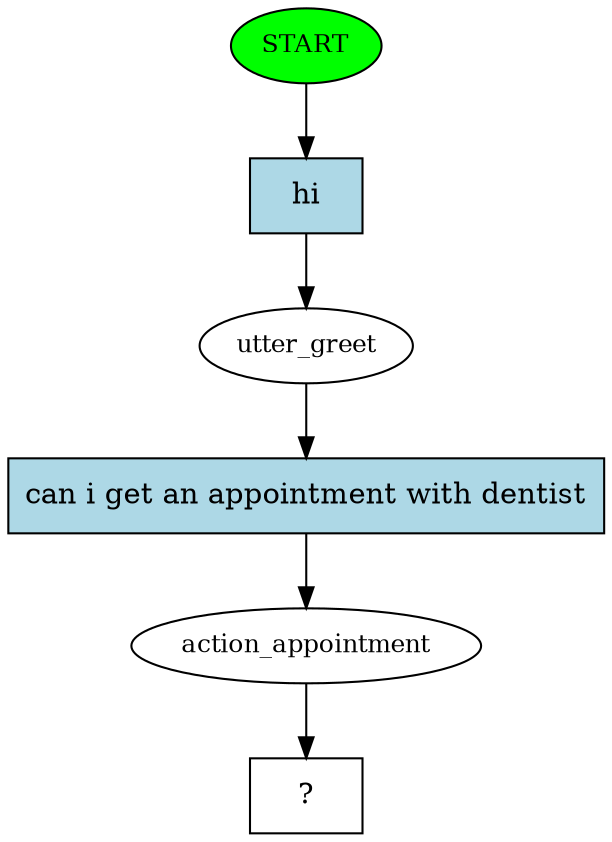 digraph  {
0 [class="start active", fillcolor=green, fontsize=12, label=START, style=filled];
1 [class=active, fontsize=12, label=utter_greet];
2 [class=active, fontsize=12, label=action_appointment];
3 [class="intent dashed active", label="  ?  ", shape=rect];
4 [class="intent active", fillcolor=lightblue, label=hi, shape=rect, style=filled];
5 [class="intent active", fillcolor=lightblue, label="can i get an appointment with dentist", shape=rect, style=filled];
0 -> 4  [class=active, key=0];
1 -> 5  [class=active, key=0];
2 -> 3  [class=active, key=NONE, label=""];
4 -> 1  [class=active, key=0];
5 -> 2  [class=active, key=0];
}

